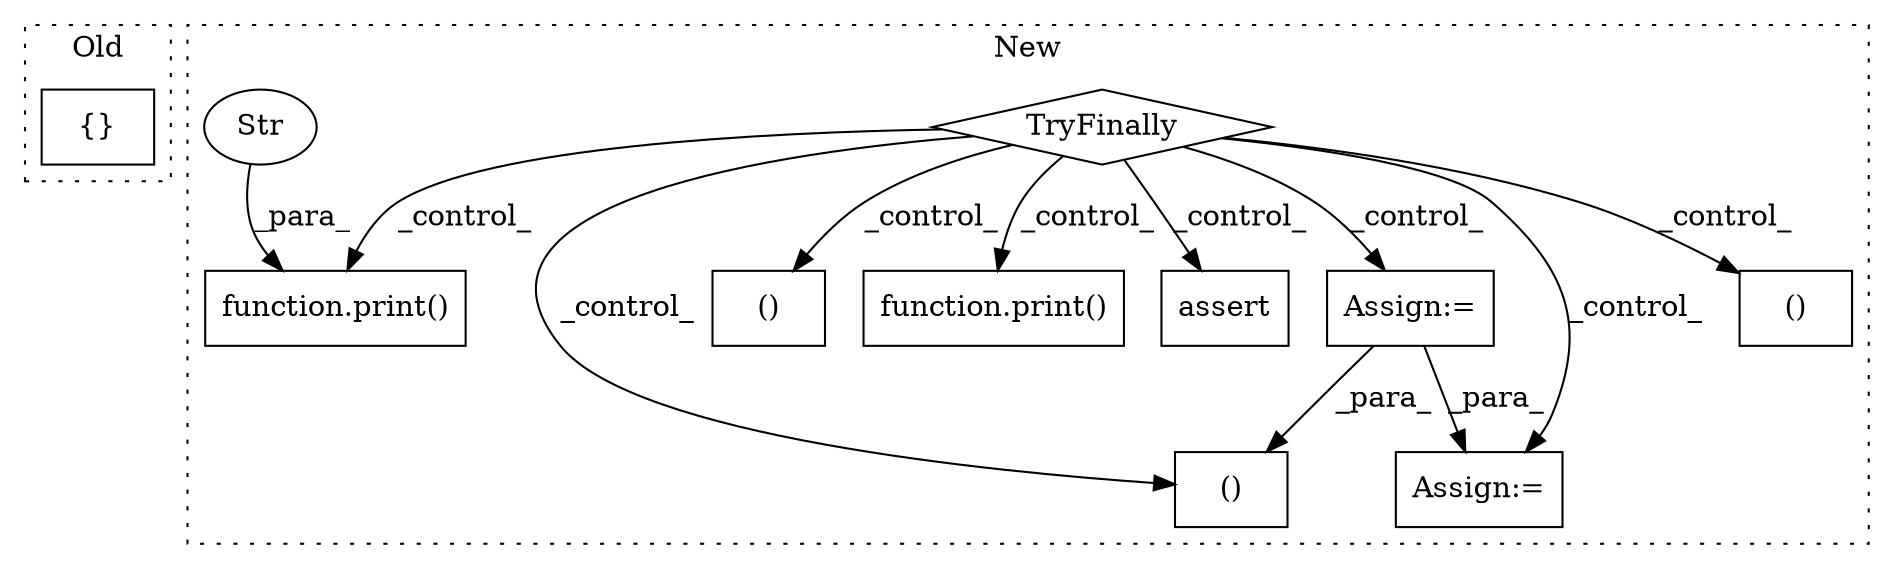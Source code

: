 digraph G {
subgraph cluster0 {
1 [label="{}" a="95" s="599,975" l="1,32" shape="box"];
label = "Old";
style="dotted";
}
subgraph cluster1 {
2 [label="TryFinally" a="64" s="1159" l="0" shape="diamond"];
3 [label="()" a="54" s="1313" l="9" shape="box"];
4 [label="function.print()" a="75" s="2269,2277" l="6,1" shape="box"];
5 [label="()" a="54" s="1868" l="9" shape="box"];
6 [label="Str" a="66" s="2275" l="2" shape="ellipse"];
7 [label="()" a="54" s="1475" l="9" shape="box"];
8 [label="function.print()" a="75" s="1703,1733" l="6,1" shape="box"];
9 [label="assert" a="65" s="1578" l="7" shape="box"];
10 [label="Assign:=" a="68" s="1750" l="3" shape="box"];
11 [label="Assign:=" a="68" s="1893" l="3" shape="box"];
label = "New";
style="dotted";
}
2 -> 4 [label="_control_"];
2 -> 10 [label="_control_"];
2 -> 3 [label="_control_"];
2 -> 11 [label="_control_"];
2 -> 7 [label="_control_"];
2 -> 8 [label="_control_"];
2 -> 5 [label="_control_"];
2 -> 9 [label="_control_"];
6 -> 4 [label="_para_"];
10 -> 5 [label="_para_"];
10 -> 11 [label="_para_"];
}
